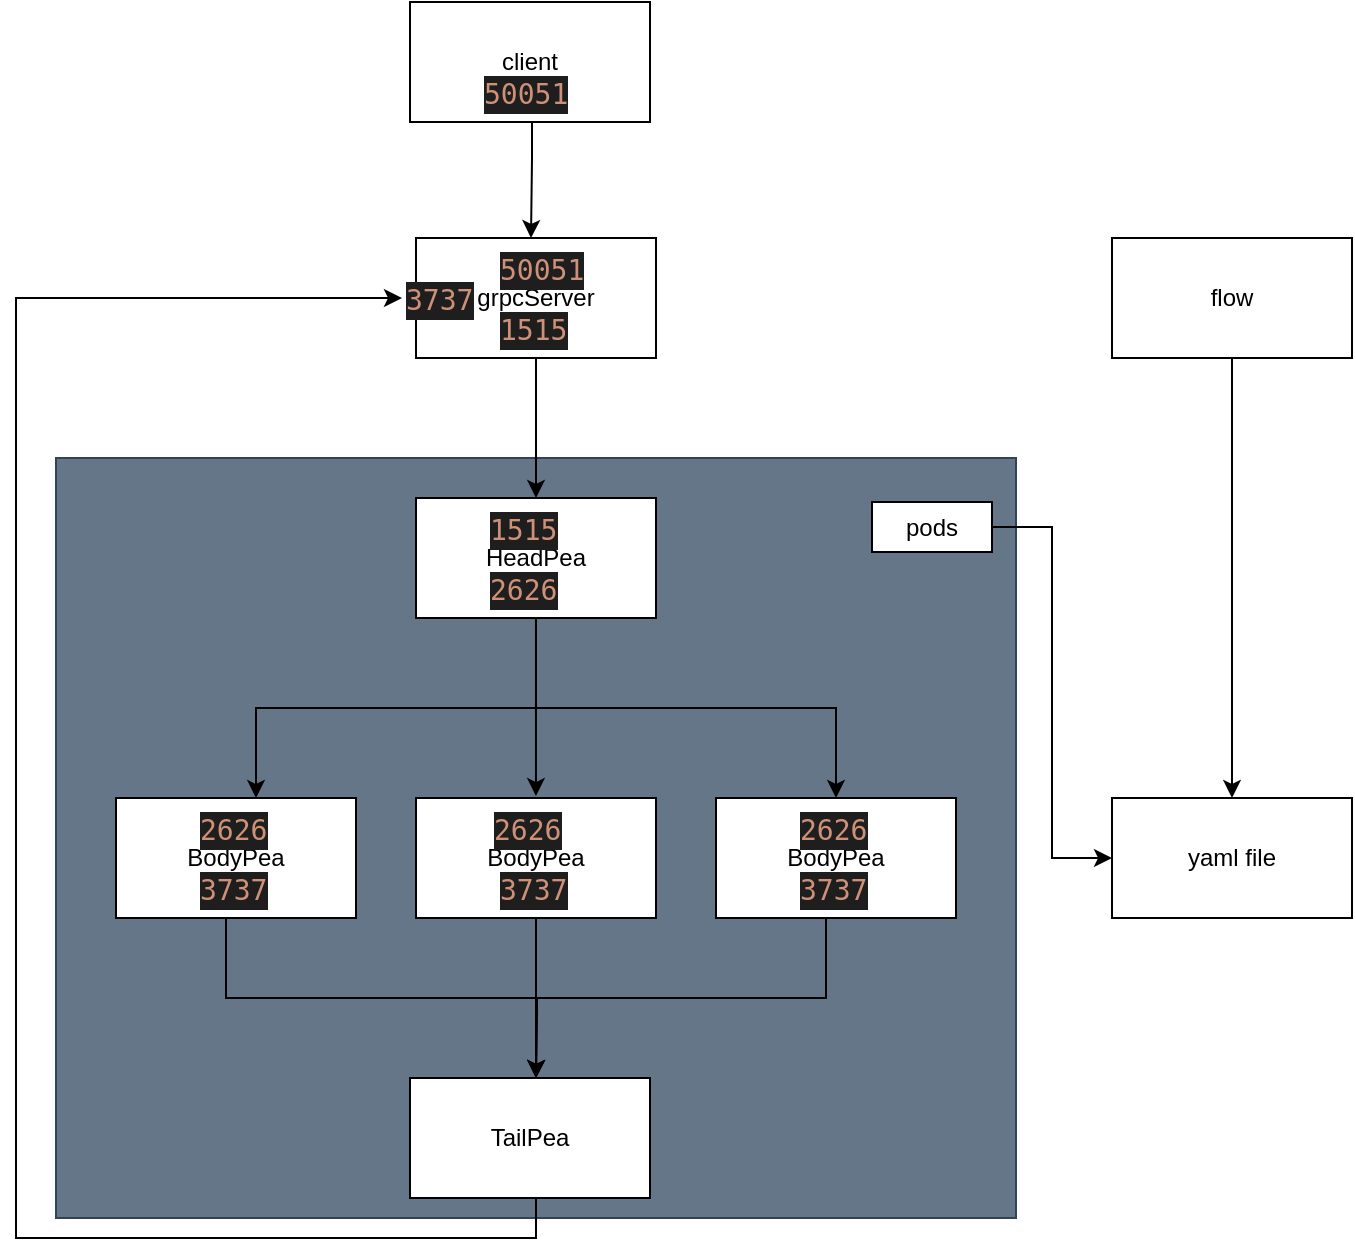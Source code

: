<mxfile>
    <diagram id="ohVmcRbP5ZEXkzlCY35F" name="grpc_jina">
        <mxGraphModel dx="1026" dy="890" grid="1" gridSize="10" guides="1" tooltips="1" connect="1" arrows="1" fold="1" page="1" pageScale="1" pageWidth="850" pageHeight="1100" math="0" shadow="0">
            <root>
                <mxCell id="YJelYly-FgUSJej3EUSM-0"/>
                <mxCell id="YJelYly-FgUSJej3EUSM-1" parent="YJelYly-FgUSJej3EUSM-0"/>
                <mxCell id="12" value="" style="rounded=0;whiteSpace=wrap;html=1;fillColor=#647687;strokeColor=#314354;fontColor=#ffffff;" parent="YJelYly-FgUSJej3EUSM-1" vertex="1">
                    <mxGeometry x="120" y="280" width="480" height="380" as="geometry"/>
                </mxCell>
                <mxCell id="YJelYly-FgUSJej3EUSM-6" style="edgeStyle=orthogonalEdgeStyle;rounded=0;orthogonalLoop=1;jettySize=auto;html=1;exitX=0.5;exitY=1;exitDx=0;exitDy=0;entryX=0.5;entryY=0;entryDx=0;entryDy=0;" parent="YJelYly-FgUSJej3EUSM-1" source="YJelYly-FgUSJej3EUSM-2" target="YJelYly-FgUSJej3EUSM-3" edge="1">
                    <mxGeometry relative="1" as="geometry"/>
                </mxCell>
                <mxCell id="YJelYly-FgUSJej3EUSM-2" value="grpcServer" style="rounded=0;whiteSpace=wrap;html=1;" parent="YJelYly-FgUSJej3EUSM-1" vertex="1">
                    <mxGeometry x="300" y="170" width="120" height="60" as="geometry"/>
                </mxCell>
                <mxCell id="3" style="edgeStyle=orthogonalEdgeStyle;rounded=0;orthogonalLoop=1;jettySize=auto;html=1;entryX=0.383;entryY=-0.033;entryDx=0;entryDy=0;entryPerimeter=0;" parent="YJelYly-FgUSJej3EUSM-1" source="YJelYly-FgUSJej3EUSM-3" target="zMi2RWC_D5SmOm9ZdKYv-15" edge="1">
                    <mxGeometry relative="1" as="geometry"/>
                </mxCell>
                <mxCell id="4" style="edgeStyle=orthogonalEdgeStyle;rounded=0;orthogonalLoop=1;jettySize=auto;html=1;exitX=0.5;exitY=1;exitDx=0;exitDy=0;entryX=0.5;entryY=0;entryDx=0;entryDy=0;" parent="YJelYly-FgUSJej3EUSM-1" source="YJelYly-FgUSJej3EUSM-3" target="zMi2RWC_D5SmOm9ZdKYv-14" edge="1">
                    <mxGeometry relative="1" as="geometry"/>
                </mxCell>
                <mxCell id="6" style="edgeStyle=orthogonalEdgeStyle;rounded=0;orthogonalLoop=1;jettySize=auto;html=1;exitX=0.5;exitY=1;exitDx=0;exitDy=0;entryX=0.5;entryY=0;entryDx=0;entryDy=0;" parent="YJelYly-FgUSJej3EUSM-1" source="YJelYly-FgUSJej3EUSM-3" target="zMi2RWC_D5SmOm9ZdKYv-3" edge="1">
                    <mxGeometry relative="1" as="geometry"/>
                </mxCell>
                <mxCell id="YJelYly-FgUSJej3EUSM-3" value="HeadPea" style="rounded=0;whiteSpace=wrap;html=1;" parent="YJelYly-FgUSJej3EUSM-1" vertex="1">
                    <mxGeometry x="300" y="300" width="120" height="60" as="geometry"/>
                </mxCell>
                <mxCell id="YJelYly-FgUSJej3EUSM-4" value="BodyPea" style="rounded=0;whiteSpace=wrap;html=1;" parent="YJelYly-FgUSJej3EUSM-1" vertex="1">
                    <mxGeometry x="150" y="450" width="120" height="60" as="geometry"/>
                </mxCell>
                <mxCell id="YJelYly-FgUSJej3EUSM-7" value="&lt;meta charset=&quot;utf-8&quot;&gt;&lt;div style=&quot;color: rgb(212, 212, 212); background-color: rgb(30, 30, 30); font-family: &amp;quot;droid sans mono&amp;quot;, monospace, monospace, &amp;quot;droid sans fallback&amp;quot;; font-weight: normal; font-size: 14px; line-height: 19px;&quot;&gt;&lt;div&gt;&lt;span style=&quot;color: #ce9178&quot;&gt;1515&lt;/span&gt;&lt;/div&gt;&lt;/div&gt;" style="text;whiteSpace=wrap;html=1;" parent="YJelYly-FgUSJej3EUSM-1" vertex="1">
                    <mxGeometry x="340" y="200" width="60" height="30" as="geometry"/>
                </mxCell>
                <mxCell id="YJelYly-FgUSJej3EUSM-8" value="&lt;meta charset=&quot;utf-8&quot;&gt;&lt;div style=&quot;color: rgb(212, 212, 212); background-color: rgb(30, 30, 30); font-family: &amp;quot;droid sans mono&amp;quot;, monospace, monospace, &amp;quot;droid sans fallback&amp;quot;; font-weight: normal; font-size: 14px; line-height: 19px;&quot;&gt;&lt;div&gt;&lt;span style=&quot;color: #ce9178&quot;&gt;2626&lt;/span&gt;&lt;/div&gt;&lt;/div&gt;" style="text;whiteSpace=wrap;html=1;" parent="YJelYly-FgUSJej3EUSM-1" vertex="1">
                    <mxGeometry x="335" y="330" width="60" height="30" as="geometry"/>
                </mxCell>
                <mxCell id="17" style="edgeStyle=orthogonalEdgeStyle;rounded=0;orthogonalLoop=1;jettySize=auto;html=1;exitX=0.25;exitY=1;exitDx=0;exitDy=0;" parent="YJelYly-FgUSJej3EUSM-1" source="zMi2RWC_D5SmOm9ZdKYv-1" edge="1">
                    <mxGeometry relative="1" as="geometry">
                        <mxPoint x="360" y="590" as="targetPoint"/>
                    </mxGeometry>
                </mxCell>
                <mxCell id="zMi2RWC_D5SmOm9ZdKYv-1" value="&lt;meta charset=&quot;utf-8&quot;&gt;&lt;div style=&quot;color: rgb(212, 212, 212); background-color: rgb(30, 30, 30); font-family: &amp;quot;droid sans mono&amp;quot;, monospace, monospace, &amp;quot;droid sans fallback&amp;quot;; font-weight: normal; font-size: 14px; line-height: 19px;&quot;&gt;&lt;div&gt;&lt;span style=&quot;color: #ce9178&quot;&gt;3737&lt;/span&gt;&lt;/div&gt;&lt;/div&gt;" style="text;whiteSpace=wrap;html=1;" parent="YJelYly-FgUSJej3EUSM-1" vertex="1">
                    <mxGeometry x="190" y="480" width="60" height="30" as="geometry"/>
                </mxCell>
                <mxCell id="zMi2RWC_D5SmOm9ZdKYv-2" value="BodyPea" style="rounded=0;whiteSpace=wrap;html=1;" parent="YJelYly-FgUSJej3EUSM-1" vertex="1">
                    <mxGeometry x="300" y="450" width="120" height="60" as="geometry"/>
                </mxCell>
                <mxCell id="zMi2RWC_D5SmOm9ZdKYv-3" value="BodyPea" style="rounded=0;whiteSpace=wrap;html=1;" parent="YJelYly-FgUSJej3EUSM-1" vertex="1">
                    <mxGeometry x="450" y="450" width="120" height="60" as="geometry"/>
                </mxCell>
                <mxCell id="20" style="edgeStyle=orthogonalEdgeStyle;rounded=0;orthogonalLoop=1;jettySize=auto;html=1;exitX=0.25;exitY=1;exitDx=0;exitDy=0;" parent="YJelYly-FgUSJej3EUSM-1" source="zMi2RWC_D5SmOm9ZdKYv-8" edge="1">
                    <mxGeometry relative="1" as="geometry">
                        <mxPoint x="360" y="590" as="targetPoint"/>
                        <Array as="points">
                            <mxPoint x="360" y="510"/>
                        </Array>
                    </mxGeometry>
                </mxCell>
                <mxCell id="zMi2RWC_D5SmOm9ZdKYv-8" value="&lt;meta charset=&quot;utf-8&quot;&gt;&lt;div style=&quot;color: rgb(212, 212, 212); background-color: rgb(30, 30, 30); font-family: &amp;quot;droid sans mono&amp;quot;, monospace, monospace, &amp;quot;droid sans fallback&amp;quot;; font-weight: normal; font-size: 14px; line-height: 19px;&quot;&gt;&lt;div&gt;&lt;span style=&quot;color: #ce9178&quot;&gt;3737&lt;/span&gt;&lt;/div&gt;&lt;/div&gt;" style="text;whiteSpace=wrap;html=1;" parent="YJelYly-FgUSJej3EUSM-1" vertex="1">
                    <mxGeometry x="340" y="480" width="60" height="30" as="geometry"/>
                </mxCell>
                <mxCell id="18" style="edgeStyle=orthogonalEdgeStyle;rounded=0;orthogonalLoop=1;jettySize=auto;html=1;exitX=0.25;exitY=1;exitDx=0;exitDy=0;" parent="YJelYly-FgUSJej3EUSM-1" source="zMi2RWC_D5SmOm9ZdKYv-9" edge="1">
                    <mxGeometry relative="1" as="geometry">
                        <mxPoint x="360" y="590" as="targetPoint"/>
                    </mxGeometry>
                </mxCell>
                <mxCell id="zMi2RWC_D5SmOm9ZdKYv-9" value="&lt;meta charset=&quot;utf-8&quot;&gt;&lt;div style=&quot;color: rgb(212, 212, 212); background-color: rgb(30, 30, 30); font-family: &amp;quot;droid sans mono&amp;quot;, monospace, monospace, &amp;quot;droid sans fallback&amp;quot;; font-weight: normal; font-size: 14px; line-height: 19px;&quot;&gt;&lt;div&gt;&lt;span style=&quot;color: #ce9178&quot;&gt;3737&lt;/span&gt;&lt;/div&gt;&lt;/div&gt;" style="text;whiteSpace=wrap;html=1;" parent="YJelYly-FgUSJej3EUSM-1" vertex="1">
                    <mxGeometry x="490" y="480" width="60" height="30" as="geometry"/>
                </mxCell>
                <mxCell id="zMi2RWC_D5SmOm9ZdKYv-10" value="&lt;meta charset=&quot;utf-8&quot;&gt;&lt;div style=&quot;color: rgb(212, 212, 212); background-color: rgb(30, 30, 30); font-family: &amp;quot;droid sans mono&amp;quot;, monospace, monospace, &amp;quot;droid sans fallback&amp;quot;; font-weight: normal; font-size: 14px; line-height: 19px;&quot;&gt;&lt;div&gt;&lt;span style=&quot;color: #ce9178&quot;&gt;3737&lt;/span&gt;&lt;/div&gt;&lt;/div&gt;" style="text;whiteSpace=wrap;html=1;" parent="YJelYly-FgUSJej3EUSM-1" vertex="1">
                    <mxGeometry x="293" y="185" width="60" height="30" as="geometry"/>
                </mxCell>
                <mxCell id="2" style="edgeStyle=orthogonalEdgeStyle;rounded=0;orthogonalLoop=1;jettySize=auto;html=1;exitX=0.25;exitY=1;exitDx=0;exitDy=0;entryX=0.25;entryY=0;entryDx=0;entryDy=0;" parent="YJelYly-FgUSJej3EUSM-1" source="zMi2RWC_D5SmOm9ZdKYv-12" target="zMi2RWC_D5SmOm9ZdKYv-17" edge="1">
                    <mxGeometry relative="1" as="geometry">
                        <Array as="points">
                            <mxPoint x="358" y="130"/>
                            <mxPoint x="358" y="150"/>
                        </Array>
                    </mxGeometry>
                </mxCell>
                <mxCell id="zMi2RWC_D5SmOm9ZdKYv-11" value="client" style="rounded=0;whiteSpace=wrap;html=1;" parent="YJelYly-FgUSJej3EUSM-1" vertex="1">
                    <mxGeometry x="297" y="52" width="120" height="60" as="geometry"/>
                </mxCell>
                <mxCell id="zMi2RWC_D5SmOm9ZdKYv-12" value="&lt;meta charset=&quot;utf-8&quot;&gt;&lt;div style=&quot;color: rgb(212, 212, 212); background-color: rgb(30, 30, 30); font-family: &amp;quot;droid sans mono&amp;quot;, monospace, monospace, &amp;quot;droid sans fallback&amp;quot;; font-weight: normal; font-size: 14px; line-height: 19px;&quot;&gt;&lt;div&gt;&lt;span style=&quot;color: #ce9178&quot;&gt;50051&lt;/span&gt;&lt;/div&gt;&lt;/div&gt;" style="text;whiteSpace=wrap;html=1;" parent="YJelYly-FgUSJej3EUSM-1" vertex="1">
                    <mxGeometry x="332" y="82" width="70" height="30" as="geometry"/>
                </mxCell>
                <mxCell id="zMi2RWC_D5SmOm9ZdKYv-13" value="&lt;meta charset=&quot;utf-8&quot;&gt;&lt;div style=&quot;color: rgb(212, 212, 212); background-color: rgb(30, 30, 30); font-family: &amp;quot;droid sans mono&amp;quot;, monospace, monospace, &amp;quot;droid sans fallback&amp;quot;; font-weight: normal; font-size: 14px; line-height: 19px;&quot;&gt;&lt;div&gt;&lt;span style=&quot;color: #ce9178&quot;&gt;1515&lt;/span&gt;&lt;/div&gt;&lt;/div&gt;" style="text;whiteSpace=wrap;html=1;" parent="YJelYly-FgUSJej3EUSM-1" vertex="1">
                    <mxGeometry x="335" y="300" width="60" height="30" as="geometry"/>
                </mxCell>
                <mxCell id="zMi2RWC_D5SmOm9ZdKYv-14" value="&lt;meta charset=&quot;utf-8&quot;&gt;&lt;div style=&quot;color: rgb(212, 212, 212); background-color: rgb(30, 30, 30); font-family: &amp;quot;droid sans mono&amp;quot;, monospace, monospace, &amp;quot;droid sans fallback&amp;quot;; font-weight: normal; font-size: 14px; line-height: 19px;&quot;&gt;&lt;div&gt;&lt;span style=&quot;color: #ce9178&quot;&gt;2626&lt;/span&gt;&lt;/div&gt;&lt;/div&gt;" style="text;whiteSpace=wrap;html=1;" parent="YJelYly-FgUSJej3EUSM-1" vertex="1">
                    <mxGeometry x="190" y="450" width="60" height="30" as="geometry"/>
                </mxCell>
                <mxCell id="zMi2RWC_D5SmOm9ZdKYv-15" value="&lt;meta charset=&quot;utf-8&quot;&gt;&lt;div style=&quot;color: rgb(212, 212, 212); background-color: rgb(30, 30, 30); font-family: &amp;quot;droid sans mono&amp;quot;, monospace, monospace, &amp;quot;droid sans fallback&amp;quot;; font-weight: normal; font-size: 14px; line-height: 19px;&quot;&gt;&lt;div&gt;&lt;span style=&quot;color: #ce9178&quot;&gt;2626&lt;/span&gt;&lt;/div&gt;&lt;/div&gt;" style="text;whiteSpace=wrap;html=1;" parent="YJelYly-FgUSJej3EUSM-1" vertex="1">
                    <mxGeometry x="337" y="450" width="60" height="30" as="geometry"/>
                </mxCell>
                <mxCell id="zMi2RWC_D5SmOm9ZdKYv-16" value="&lt;meta charset=&quot;utf-8&quot;&gt;&lt;div style=&quot;color: rgb(212, 212, 212); background-color: rgb(30, 30, 30); font-family: &amp;quot;droid sans mono&amp;quot;, monospace, monospace, &amp;quot;droid sans fallback&amp;quot;; font-weight: normal; font-size: 14px; line-height: 19px;&quot;&gt;&lt;div&gt;&lt;span style=&quot;color: #ce9178&quot;&gt;2626&lt;/span&gt;&lt;/div&gt;&lt;/div&gt;" style="text;whiteSpace=wrap;html=1;" parent="YJelYly-FgUSJej3EUSM-1" vertex="1">
                    <mxGeometry x="490" y="450" width="60" height="30" as="geometry"/>
                </mxCell>
                <mxCell id="zMi2RWC_D5SmOm9ZdKYv-17" value="&lt;meta charset=&quot;utf-8&quot;&gt;&lt;div style=&quot;color: rgb(212, 212, 212); background-color: rgb(30, 30, 30); font-family: &amp;quot;droid sans mono&amp;quot;, monospace, monospace, &amp;quot;droid sans fallback&amp;quot;; font-weight: normal; font-size: 14px; line-height: 19px;&quot;&gt;&lt;div&gt;&lt;span style=&quot;color: #ce9178&quot;&gt;50051&lt;/span&gt;&lt;/div&gt;&lt;/div&gt;" style="text;whiteSpace=wrap;html=1;" parent="YJelYly-FgUSJej3EUSM-1" vertex="1">
                    <mxGeometry x="340" y="170" width="70" height="30" as="geometry"/>
                </mxCell>
                <mxCell id="27" style="edgeStyle=orthogonalEdgeStyle;rounded=0;orthogonalLoop=1;jettySize=auto;html=1;entryX=0;entryY=0.5;entryDx=0;entryDy=0;" parent="YJelYly-FgUSJej3EUSM-1" source="11" target="23" edge="1">
                    <mxGeometry relative="1" as="geometry"/>
                </mxCell>
                <mxCell id="11" value="pods" style="rounded=0;whiteSpace=wrap;html=1;" parent="YJelYly-FgUSJej3EUSM-1" vertex="1">
                    <mxGeometry x="528" y="302" width="60" height="25" as="geometry"/>
                </mxCell>
                <mxCell id="21" style="edgeStyle=orthogonalEdgeStyle;rounded=0;orthogonalLoop=1;jettySize=auto;html=1;exitX=0.5;exitY=1;exitDx=0;exitDy=0;entryX=0;entryY=0.5;entryDx=0;entryDy=0;" parent="YJelYly-FgUSJej3EUSM-1" source="13" target="zMi2RWC_D5SmOm9ZdKYv-10" edge="1">
                    <mxGeometry relative="1" as="geometry">
                        <mxPoint x="70" y="340" as="targetPoint"/>
                        <Array as="points">
                            <mxPoint x="360" y="670"/>
                            <mxPoint x="100" y="670"/>
                            <mxPoint x="100" y="200"/>
                        </Array>
                    </mxGeometry>
                </mxCell>
                <mxCell id="13" value="TailPea" style="rounded=0;whiteSpace=wrap;html=1;" parent="YJelYly-FgUSJej3EUSM-1" vertex="1">
                    <mxGeometry x="297" y="590" width="120" height="60" as="geometry"/>
                </mxCell>
                <mxCell id="26" style="edgeStyle=orthogonalEdgeStyle;rounded=0;orthogonalLoop=1;jettySize=auto;html=1;entryX=0.5;entryY=0;entryDx=0;entryDy=0;" parent="YJelYly-FgUSJej3EUSM-1" source="22" target="23" edge="1">
                    <mxGeometry relative="1" as="geometry"/>
                </mxCell>
                <mxCell id="22" value="flow" style="rounded=0;whiteSpace=wrap;html=1;" parent="YJelYly-FgUSJej3EUSM-1" vertex="1">
                    <mxGeometry x="648" y="170" width="120" height="60" as="geometry"/>
                </mxCell>
                <mxCell id="23" value="yaml file" style="rounded=0;whiteSpace=wrap;html=1;" parent="YJelYly-FgUSJej3EUSM-1" vertex="1">
                    <mxGeometry x="648" y="450" width="120" height="60" as="geometry"/>
                </mxCell>
            </root>
        </mxGraphModel>
    </diagram>
    <diagram id="8rEF43yWVnDnmbxcFgDm" name="pods">
        &#xa;        &#xa;        &#xa;        &#xa;&#xa;&#xa;&#xa;
        <mxGraphModel dx="892" dy="485" grid="1" gridSize="10" guides="1" tooltips="1" connect="1" arrows="1" fold="1" page="1" pageScale="1" pageWidth="850" pageHeight="1100" math="0" shadow="0">
            &#xa;            &#xa;            &#xa;            &#xa;&#xa;&#xa;&#xa;
            <root>
                &#xa;                &#xa;                &#xa;                &#xa;&#xa;&#xa;&#xa;
                <mxCell id="5tk75lUnNE8k8wy2Cw3M-0"/>
                &#xa;                &#xa;                &#xa;                &#xa;&#xa;&#xa;&#xa;
                <mxCell id="5tk75lUnNE8k8wy2Cw3M-1" parent="5tk75lUnNE8k8wy2Cw3M-0"/>
                &#xa;                &#xa;                &#xa;                &#xa;&#xa;&#xa;&#xa;
                <mxCell id="5tk75lUnNE8k8wy2Cw3M-12" value="" style="rounded=0;whiteSpace=wrap;html=1;" parent="5tk75lUnNE8k8wy2Cw3M-1" vertex="1">
                    &#xa;                    &#xa;                    &#xa;                    &#xa;&#xa;&#xa;&#xa;
                    <mxGeometry x="400" y="320" width="90" height="120" as="geometry"/>
                    &#xa;                    &#xa;                    &#xa;                    &#xa;&#xa;&#xa;&#xa;
                </mxCell>
                &#xa;                &#xa;                &#xa;                &#xa;&#xa;&#xa;&#xa;
                <mxCell id="5tk75lUnNE8k8wy2Cw3M-2" value="process2" style="rounded=0;whiteSpace=wrap;html=1;" parent="5tk75lUnNE8k8wy2Cw3M-1" vertex="1">
                    &#xa;                    &#xa;                    &#xa;                    &#xa;&#xa;&#xa;&#xa;
                    <mxGeometry x="480" y="110" width="90" height="60" as="geometry"/>
                    &#xa;                    &#xa;                    &#xa;                    &#xa;&#xa;&#xa;&#xa;
                </mxCell>
                &#xa;                &#xa;                &#xa;                &#xa;&#xa;&#xa;&#xa;
                <mxCell id="5tk75lUnNE8k8wy2Cw3M-26" style="edgeStyle=orthogonalEdgeStyle;rounded=0;orthogonalLoop=1;jettySize=auto;html=1;entryX=0;entryY=0.5;entryDx=0;entryDy=0;" parent="5tk75lUnNE8k8wy2Cw3M-1" source="5tk75lUnNE8k8wy2Cw3M-3" target="5tk75lUnNE8k8wy2Cw3M-15" edge="1">
                    &#xa;                    &#xa;                    &#xa;                    &#xa;&#xa;&#xa;&#xa;
                    <mxGeometry relative="1" as="geometry"/>
                    &#xa;                    &#xa;                    &#xa;                    &#xa;&#xa;&#xa;&#xa;
                </mxCell>
                &#xa;                &#xa;                &#xa;                &#xa;&#xa;&#xa;&#xa;
                <mxCell id="5tk75lUnNE8k8wy2Cw3M-3" value="&lt;span&gt;headpea&lt;/span&gt;" style="rounded=0;whiteSpace=wrap;html=1;" parent="5tk75lUnNE8k8wy2Cw3M-1" vertex="1">
                    &#xa;                    &#xa;                    &#xa;                    &#xa;&#xa;&#xa;&#xa;
                    <mxGeometry x="410" y="350" width="70" height="50" as="geometry"/>
                    &#xa;                    &#xa;                    &#xa;                    &#xa;&#xa;&#xa;&#xa;
                </mxCell>
                &#xa;                &#xa;                &#xa;                &#xa;&#xa;&#xa;&#xa;
                <mxCell id="5tk75lUnNE8k8wy2Cw3M-5" value="Event" style="rounded=0;whiteSpace=wrap;html=1;" parent="5tk75lUnNE8k8wy2Cw3M-1" vertex="1">
                    &#xa;                    &#xa;                    &#xa;                    &#xa;&#xa;&#xa;&#xa;
                    <mxGeometry x="250" y="350" width="120" height="60" as="geometry"/>
                    &#xa;                    &#xa;                    &#xa;                    &#xa;&#xa;&#xa;&#xa;
                </mxCell>
                &#xa;                &#xa;                &#xa;                &#xa;&#xa;&#xa;&#xa;
                <mxCell id="5tk75lUnNE8k8wy2Cw3M-6" value="set" style="rounded=0;whiteSpace=wrap;html=1;" parent="5tk75lUnNE8k8wy2Cw3M-1" vertex="1">
                    &#xa;                    &#xa;                    &#xa;                    &#xa;&#xa;&#xa;&#xa;
                    <mxGeometry x="560" y="20" width="120" height="60" as="geometry"/>
                    &#xa;                    &#xa;                    &#xa;                    &#xa;&#xa;&#xa;&#xa;
                </mxCell>
                &#xa;                &#xa;                &#xa;                &#xa;&#xa;&#xa;&#xa;
                <mxCell id="5tk75lUnNE8k8wy2Cw3M-7" value="" style="rounded=0;whiteSpace=wrap;html=1;" parent="5tk75lUnNE8k8wy2Cw3M-1" vertex="1">
                    &#xa;                    &#xa;                    &#xa;                    &#xa;&#xa;&#xa;&#xa;
                    <mxGeometry x="600" y="320" width="100" height="300" as="geometry"/>
                    &#xa;                    &#xa;                    &#xa;                    &#xa;&#xa;&#xa;&#xa;
                </mxCell>
                &#xa;                &#xa;                &#xa;                &#xa;&#xa;&#xa;&#xa;
                <mxCell id="5tk75lUnNE8k8wy2Cw3M-8" value="Text" style="text;html=1;strokeColor=none;fillColor=none;align=center;verticalAlign=middle;whiteSpace=wrap;rounded=0;" parent="5tk75lUnNE8k8wy2Cw3M-1" vertex="1">
                    &#xa;                    &#xa;                    &#xa;                    &#xa;&#xa;&#xa;&#xa;
                    <mxGeometry x="610" y="355" width="40" height="20" as="geometry"/>
                    &#xa;                    &#xa;                    &#xa;                    &#xa;&#xa;&#xa;&#xa;
                </mxCell>
                &#xa;                &#xa;                &#xa;                &#xa;&#xa;&#xa;&#xa;
                <mxCell id="5tk75lUnNE8k8wy2Cw3M-9" value="" style="rounded=0;whiteSpace=wrap;html=1;" parent="5tk75lUnNE8k8wy2Cw3M-1" vertex="1">
                    &#xa;                    &#xa;                    &#xa;                    &#xa;&#xa;&#xa;&#xa;
                    <mxGeometry x="250" y="320" width="120" height="120" as="geometry"/>
                    &#xa;                    &#xa;                    &#xa;                    &#xa;&#xa;&#xa;&#xa;
                </mxCell>
                &#xa;                &#xa;                &#xa;                &#xa;&#xa;&#xa;&#xa;
                <mxCell id="5tk75lUnNE8k8wy2Cw3M-11" value="" style="rounded=0;whiteSpace=wrap;html=1;" parent="5tk75lUnNE8k8wy2Cw3M-1" vertex="1">
                    &#xa;                    &#xa;                    &#xa;                    &#xa;&#xa;&#xa;&#xa;
                    <mxGeometry x="250" y="485" width="120" height="115" as="geometry"/>
                    &#xa;                    &#xa;                    &#xa;                    &#xa;&#xa;&#xa;&#xa;
                </mxCell>
                &#xa;                &#xa;                &#xa;                &#xa;&#xa;&#xa;&#xa;
                <mxCell id="5tk75lUnNE8k8wy2Cw3M-13" value="Text" style="text;html=1;strokeColor=none;fillColor=none;align=center;verticalAlign=middle;whiteSpace=wrap;rounded=0;" parent="5tk75lUnNE8k8wy2Cw3M-1" vertex="1">
                    &#xa;                    &#xa;                    &#xa;                    &#xa;&#xa;&#xa;&#xa;
                    <mxGeometry x="610" y="395" width="40" height="20" as="geometry"/>
                    &#xa;                    &#xa;                    &#xa;                    &#xa;&#xa;&#xa;&#xa;
                </mxCell>
                &#xa;                &#xa;                &#xa;                &#xa;&#xa;&#xa;&#xa;
                <mxCell id="5tk75lUnNE8k8wy2Cw3M-14" value="Text" style="text;html=1;strokeColor=none;fillColor=none;align=center;verticalAlign=middle;whiteSpace=wrap;rounded=0;" parent="5tk75lUnNE8k8wy2Cw3M-1" vertex="1">
                    &#xa;                    &#xa;                    &#xa;                    &#xa;&#xa;&#xa;&#xa;
                    <mxGeometry x="610" y="435" width="40" height="20" as="geometry"/>
                    &#xa;                    &#xa;                    &#xa;                    &#xa;&#xa;&#xa;&#xa;
                </mxCell>
                &#xa;                &#xa;                &#xa;                &#xa;&#xa;&#xa;&#xa;
                <mxCell id="5tk75lUnNE8k8wy2Cw3M-15" value="Text" style="text;html=1;strokeColor=none;fillColor=none;align=center;verticalAlign=middle;whiteSpace=wrap;rounded=0;" parent="5tk75lUnNE8k8wy2Cw3M-1" vertex="1">
                    &#xa;                    &#xa;                    &#xa;                    &#xa;&#xa;&#xa;&#xa;
                    <mxGeometry x="610" y="485" width="40" height="20" as="geometry"/>
                    &#xa;                    &#xa;                    &#xa;                    &#xa;&#xa;&#xa;&#xa;
                </mxCell>
                &#xa;                &#xa;                &#xa;                &#xa;&#xa;&#xa;&#xa;
                <mxCell id="5tk75lUnNE8k8wy2Cw3M-22" value="" style="rounded=0;whiteSpace=wrap;html=1;" parent="5tk75lUnNE8k8wy2Cw3M-1" vertex="1">
                    &#xa;                    &#xa;                    &#xa;                    &#xa;&#xa;&#xa;&#xa;
                    <mxGeometry x="400" y="485" width="90" height="120" as="geometry"/>
                    &#xa;                    &#xa;                    &#xa;                    &#xa;&#xa;&#xa;&#xa;
                </mxCell>
                &#xa;                &#xa;                &#xa;                &#xa;&#xa;&#xa;&#xa;
                <mxCell id="5tk75lUnNE8k8wy2Cw3M-27" style="edgeStyle=orthogonalEdgeStyle;rounded=0;orthogonalLoop=1;jettySize=auto;html=1;entryX=0.01;entryY=0.583;entryDx=0;entryDy=0;entryPerimeter=0;" parent="5tk75lUnNE8k8wy2Cw3M-1" source="5tk75lUnNE8k8wy2Cw3M-23" target="5tk75lUnNE8k8wy2Cw3M-7" edge="1">
                    &#xa;                    &#xa;                    &#xa;                    &#xa;&#xa;&#xa;&#xa;
                    <mxGeometry relative="1" as="geometry"/>
                    &#xa;                    &#xa;                    &#xa;                    &#xa;&#xa;&#xa;&#xa;
                </mxCell>
                &#xa;                &#xa;                &#xa;                &#xa;&#xa;&#xa;&#xa;
                <mxCell id="5tk75lUnNE8k8wy2Cw3M-23" value="&lt;span&gt;main&lt;/span&gt;" style="rounded=0;whiteSpace=wrap;html=1;" parent="5tk75lUnNE8k8wy2Cw3M-1" vertex="1">
                    &#xa;                    &#xa;                    &#xa;                    &#xa;&#xa;&#xa;&#xa;
                    <mxGeometry x="400" y="515" width="90" height="60" as="geometry"/>
                    &#xa;                    &#xa;                    &#xa;                    &#xa;&#xa;&#xa;&#xa;
                </mxCell>
                &#xa;                &#xa;                &#xa;                &#xa;&#xa;&#xa;&#xa;
                <mxCell id="5tk75lUnNE8k8wy2Cw3M-25" style="edgeStyle=orthogonalEdgeStyle;rounded=0;orthogonalLoop=1;jettySize=auto;html=1;exitX=1;exitY=0.5;exitDx=0;exitDy=0;entryX=0;entryY=0.5;entryDx=0;entryDy=0;" parent="5tk75lUnNE8k8wy2Cw3M-1" source="5tk75lUnNE8k8wy2Cw3M-24" target="5tk75lUnNE8k8wy2Cw3M-3" edge="1">
                    &#xa;                    &#xa;                    &#xa;                    &#xa;&#xa;&#xa;&#xa;
                    <mxGeometry relative="1" as="geometry"/>
                    &#xa;                    &#xa;                    &#xa;                    &#xa;&#xa;&#xa;&#xa;
                </mxCell>
                &#xa;                &#xa;                &#xa;                &#xa;&#xa;&#xa;&#xa;
                <mxCell id="5tk75lUnNE8k8wy2Cw3M-24" value="&lt;span&gt;Event&lt;/span&gt;" style="rounded=0;whiteSpace=wrap;html=1;" parent="5tk75lUnNE8k8wy2Cw3M-1" vertex="1">
                    &#xa;                    &#xa;                    &#xa;                    &#xa;&#xa;&#xa;&#xa;
                    <mxGeometry x="280" y="330" width="60" height="30" as="geometry"/>
                    &#xa;                    &#xa;                    &#xa;                    &#xa;&#xa;&#xa;&#xa;
                </mxCell>
                &#xa;                &#xa;                &#xa;                &#xa;&#xa;&#xa;&#xa;
            </root>
            &#xa;            &#xa;            &#xa;            &#xa;&#xa;&#xa;&#xa;
        </mxGraphModel>
        &#xa;        &#xa;        &#xa;        &#xa;&#xa;&#xa;&#xa;
    </diagram>
    <diagram id="DE3BWMjO7Fy_ad8mhYJr" name="flow">
        &#xa;        &#xa;&#xa;
        <mxGraphModel dx="1132" dy="763" grid="1" gridSize="10" guides="1" tooltips="1" connect="1" arrows="1" fold="1" page="1" pageScale="1" pageWidth="850" pageHeight="1100" math="0" shadow="0">
            &#xa;            &#xa;&#xa;
            <root>
                &#xa;                &#xa;&#xa;
                <mxCell id="jpNuJnCxyzQhbMyTNRLn-0"/>
                &#xa;                &#xa;&#xa;
                <mxCell id="jpNuJnCxyzQhbMyTNRLn-1" parent="jpNuJnCxyzQhbMyTNRLn-0"/>
                &#xa;                &#xa;&#xa;
                <mxCell id="B_aJjs7D-MfWM6Vi5Eg5-1" style="edgeStyle=orthogonalEdgeStyle;rounded=0;orthogonalLoop=1;jettySize=auto;html=1;entryX=0.5;entryY=1;entryDx=0;entryDy=0;" parent="jpNuJnCxyzQhbMyTNRLn-1" source="B_aJjs7D-MfWM6Vi5Eg5-2" target="B_aJjs7D-MfWM6Vi5Eg5-7" edge="1">
                    &#xa;                    &#xa;&#xa;
                    <mxGeometry relative="1" as="geometry"/>
                    &#xa;                    &#xa;&#xa;
                </mxCell>
                &#xa;                &#xa;&#xa;
                <mxCell id="B_aJjs7D-MfWM6Vi5Eg5-2" value="&lt;div style=&quot;color: rgb(212 , 212 , 212) ; background-color: rgb(30 , 30 , 30) ; font-family: &amp;#34;droid sans mono&amp;#34; , monospace , monospace , &amp;#34;droid sans fallback&amp;#34; ; font-size: 14px ; line-height: 19px&quot;&gt;&lt;span style=&quot;color: #4ec9b0&quot;&gt;Flow&lt;/span&gt;&lt;/div&gt;" style="rounded=0;whiteSpace=wrap;html=1;" parent="jpNuJnCxyzQhbMyTNRLn-1" vertex="1">
                    &#xa;                    &#xa;&#xa;
                    <mxGeometry x="250" y="470" width="120" height="60" as="geometry"/>
                    &#xa;                    &#xa;&#xa;
                </mxCell>
                &#xa;                &#xa;&#xa;
                <mxCell id="B_aJjs7D-MfWM6Vi5Eg5-4" style="edgeStyle=orthogonalEdgeStyle;rounded=0;orthogonalLoop=1;jettySize=auto;html=1;entryX=0.5;entryY=1;entryDx=0;entryDy=0;" parent="jpNuJnCxyzQhbMyTNRLn-1" source="B_aJjs7D-MfWM6Vi5Eg5-7" target="B_aJjs7D-MfWM6Vi5Eg5-8" edge="1">
                    &#xa;                    &#xa;&#xa;
                    <mxGeometry relative="1" as="geometry"/>
                    &#xa;                    &#xa;&#xa;
                </mxCell>
                &#xa;                &#xa;&#xa;
                <mxCell id="B_aJjs7D-MfWM6Vi5Eg5-6" style="edgeStyle=orthogonalEdgeStyle;rounded=0;orthogonalLoop=1;jettySize=auto;html=1;entryX=0.5;entryY=1;entryDx=0;entryDy=0;" parent="jpNuJnCxyzQhbMyTNRLn-1" source="B_aJjs7D-MfWM6Vi5Eg5-7" target="B_aJjs7D-MfWM6Vi5Eg5-27" edge="1">
                    &#xa;                    &#xa;&#xa;
                    <mxGeometry relative="1" as="geometry"/>
                    &#xa;                    &#xa;&#xa;
                </mxCell>
                &#xa;                &#xa;&#xa;
                <mxCell id="B_aJjs7D-MfWM6Vi5Eg5-7" value="&lt;div style=&quot;color: rgb(212 , 212 , 212) ; background-color: rgb(30 , 30 , 30) ; font-family: &amp;#34;droid sans mono&amp;#34; , monospace , monospace , &amp;#34;droid sans fallback&amp;#34; ; font-size: 14px ; line-height: 19px&quot;&gt;&lt;span style=&quot;color: #4ec9b0&quot;&gt;BaseFlow&lt;/span&gt;&lt;/div&gt;" style="rounded=0;whiteSpace=wrap;html=1;" parent="jpNuJnCxyzQhbMyTNRLn-1" vertex="1">
                    &#xa;                    &#xa;&#xa;
                    <mxGeometry x="250" y="330" width="120" height="60" as="geometry"/>
                    &#xa;                    &#xa;&#xa;
                </mxCell>
                &#xa;                &#xa;&#xa;
                <mxCell id="R8_KcSkiHCYfyLnMajHr-24" style="edgeStyle=orthogonalEdgeStyle;rounded=0;orthogonalLoop=1;jettySize=auto;html=1;exitX=1;exitY=0.5;exitDx=0;exitDy=0;entryX=0;entryY=0.5;entryDx=0;entryDy=0;" parent="jpNuJnCxyzQhbMyTNRLn-1" source="B_aJjs7D-MfWM6Vi5Eg5-8" target="R8_KcSkiHCYfyLnMajHr-1" edge="1">
                    &#xa;                    &#xa;&#xa;
                    <mxGeometry relative="1" as="geometry"/>
                    &#xa;                    &#xa;&#xa;
                </mxCell>
                &#xa;                &#xa;&#xa;
                <mxCell id="R8_KcSkiHCYfyLnMajHr-25" style="edgeStyle=orthogonalEdgeStyle;rounded=0;orthogonalLoop=1;jettySize=auto;html=1;exitX=1;exitY=0.5;exitDx=0;exitDy=0;entryX=0;entryY=0.5;entryDx=0;entryDy=0;" parent="jpNuJnCxyzQhbMyTNRLn-1" source="B_aJjs7D-MfWM6Vi5Eg5-8" target="R8_KcSkiHCYfyLnMajHr-2" edge="1">
                    &#xa;                    &#xa;&#xa;
                    <mxGeometry relative="1" as="geometry"/>
                    &#xa;                    &#xa;&#xa;
                </mxCell>
                &#xa;                &#xa;&#xa;
                <mxCell id="R8_KcSkiHCYfyLnMajHr-26" style="edgeStyle=orthogonalEdgeStyle;rounded=0;orthogonalLoop=1;jettySize=auto;html=1;exitX=1;exitY=0.5;exitDx=0;exitDy=0;entryX=0;entryY=0.5;entryDx=0;entryDy=0;" parent="jpNuJnCxyzQhbMyTNRLn-1" source="B_aJjs7D-MfWM6Vi5Eg5-8" target="R8_KcSkiHCYfyLnMajHr-3" edge="1">
                    &#xa;                    &#xa;&#xa;
                    <mxGeometry relative="1" as="geometry"/>
                    &#xa;                    &#xa;&#xa;
                </mxCell>
                &#xa;                &#xa;&#xa;
                <mxCell id="R8_KcSkiHCYfyLnMajHr-27" style="edgeStyle=orthogonalEdgeStyle;rounded=0;orthogonalLoop=1;jettySize=auto;html=1;entryX=0;entryY=0.5;entryDx=0;entryDy=0;" parent="jpNuJnCxyzQhbMyTNRLn-1" source="B_aJjs7D-MfWM6Vi5Eg5-8" target="R8_KcSkiHCYfyLnMajHr-4" edge="1">
                    &#xa;                    &#xa;&#xa;
                    <mxGeometry relative="1" as="geometry"/>
                    &#xa;                    &#xa;&#xa;
                </mxCell>
                &#xa;                &#xa;&#xa;
                <mxCell id="R8_KcSkiHCYfyLnMajHr-28" style="edgeStyle=orthogonalEdgeStyle;rounded=0;orthogonalLoop=1;jettySize=auto;html=1;entryX=0;entryY=0.5;entryDx=0;entryDy=0;" parent="jpNuJnCxyzQhbMyTNRLn-1" source="B_aJjs7D-MfWM6Vi5Eg5-8" target="R8_KcSkiHCYfyLnMajHr-5" edge="1">
                    &#xa;                    &#xa;&#xa;
                    <mxGeometry relative="1" as="geometry"/>
                    &#xa;                    &#xa;&#xa;
                </mxCell>
                &#xa;                &#xa;&#xa;
                <mxCell id="B_aJjs7D-MfWM6Vi5Eg5-8" value="&lt;div style=&quot;color: rgb(212 , 212 , 212) ; background-color: rgb(30 , 30 , 30) ; font-family: &amp;#34;droid sans mono&amp;#34; , monospace , monospace , &amp;#34;droid sans fallback&amp;#34; ; font-size: 14px ; line-height: 19px&quot;&gt;&lt;span style=&quot;color: #4ec9b0&quot;&gt;JAMLCompatible&lt;/span&gt;&lt;/div&gt;" style="rounded=0;whiteSpace=wrap;html=1;" parent="jpNuJnCxyzQhbMyTNRLn-1" vertex="1">
                    &#xa;                    &#xa;&#xa;
                    <mxGeometry x="420" y="190" width="120" height="60" as="geometry"/>
                    &#xa;                    &#xa;&#xa;
                </mxCell>
                &#xa;                &#xa;&#xa;
                <mxCell id="B_aJjs7D-MfWM6Vi5Eg5-22" value="&lt;meta charset=&quot;utf-8&quot;&gt;&lt;div style=&quot;color: rgb(212, 212, 212); background-color: rgb(30, 30, 30); font-family: &amp;quot;droid sans mono&amp;quot;, monospace, monospace, &amp;quot;droid sans fallback&amp;quot;; font-weight: normal; font-size: 14px; line-height: 19px;&quot;&gt;&lt;div&gt;&lt;span style=&quot;color: #d4d4d4&quot;&gt;inherit&lt;/span&gt;&lt;/div&gt;&lt;/div&gt;" style="text;whiteSpace=wrap;html=1;" parent="jpNuJnCxyzQhbMyTNRLn-1" vertex="1">
                    &#xa;                    &#xa;&#xa;
                    <mxGeometry x="420" y="290" width="80" height="30" as="geometry"/>
                    &#xa;                    &#xa;&#xa;
                </mxCell>
                &#xa;                &#xa;&#xa;
                <mxCell id="B_aJjs7D-MfWM6Vi5Eg5-24" value="&lt;meta charset=&quot;utf-8&quot;&gt;&lt;div style=&quot;color: rgb(212, 212, 212); background-color: rgb(30, 30, 30); font-family: &amp;quot;droid sans mono&amp;quot;, monospace, monospace, &amp;quot;droid sans fallback&amp;quot;; font-weight: normal; font-size: 14px; line-height: 19px;&quot;&gt;&lt;div&gt;&lt;span style=&quot;color: #d4d4d4&quot;&gt;inherit&lt;/span&gt;&lt;/div&gt;&lt;/div&gt;" style="text;whiteSpace=wrap;html=1;" parent="jpNuJnCxyzQhbMyTNRLn-1" vertex="1">
                    &#xa;                    &#xa;&#xa;
                    <mxGeometry x="280" y="420" width="80" height="30" as="geometry"/>
                    &#xa;                    &#xa;&#xa;
                </mxCell>
                &#xa;                &#xa;&#xa;
                <mxCell id="B_aJjs7D-MfWM6Vi5Eg5-26" style="edgeStyle=orthogonalEdgeStyle;rounded=0;orthogonalLoop=1;jettySize=auto;html=1;entryX=0.5;entryY=0;entryDx=0;entryDy=0;" parent="jpNuJnCxyzQhbMyTNRLn-1" source="B_aJjs7D-MfWM6Vi5Eg5-27" target="B_aJjs7D-MfWM6Vi5Eg5-8" edge="1">
                    &#xa;                    &#xa;&#xa;
                    <mxGeometry relative="1" as="geometry"/>
                    &#xa;                    &#xa;&#xa;
                </mxCell>
                &#xa;                &#xa;&#xa;
                <mxCell id="B_aJjs7D-MfWM6Vi5Eg5-27" value="&lt;div style=&quot;color: rgb(212 , 212 , 212) ; background-color: rgb(30 , 30 , 30) ; font-family: &amp;#34;droid sans mono&amp;#34; , monospace , monospace , &amp;#34;droid sans fallback&amp;#34; ; font-size: 14px ; line-height: 19px&quot;&gt;&lt;span style=&quot;color: #4ec9b0&quot;&gt;FlowType&lt;/span&gt;&lt;/div&gt;" style="rounded=0;whiteSpace=wrap;html=1;" parent="jpNuJnCxyzQhbMyTNRLn-1" vertex="1">
                    &#xa;                    &#xa;&#xa;
                    <mxGeometry x="250" y="40" width="120" height="60" as="geometry"/>
                    &#xa;                    &#xa;&#xa;
                </mxCell>
                &#xa;                &#xa;&#xa;
                <mxCell id="B_aJjs7D-MfWM6Vi5Eg5-28" value="&lt;meta charset=&quot;utf-8&quot;&gt;&lt;div style=&quot;color: rgb(212, 212, 212); background-color: rgb(30, 30, 30); font-family: &amp;quot;droid sans mono&amp;quot;, monospace, monospace, &amp;quot;droid sans fallback&amp;quot;; font-weight: normal; font-size: 14px; line-height: 19px;&quot;&gt;&lt;div&gt;&lt;span style=&quot;color: #4ec9b0&quot;&gt;metaclass&lt;/span&gt;&lt;/div&gt;&lt;/div&gt;" style="text;whiteSpace=wrap;html=1;" parent="jpNuJnCxyzQhbMyTNRLn-1" vertex="1">
                    &#xa;                    &#xa;&#xa;
                    <mxGeometry x="270" y="160" width="100" height="30" as="geometry"/>
                    &#xa;                    &#xa;&#xa;
                </mxCell>
                &#xa;                &#xa;&#xa;
                <mxCell id="R8_KcSkiHCYfyLnMajHr-1" value="&lt;div style=&quot;color: rgb(212 , 212 , 212) ; background-color: rgb(30 , 30 , 30) ; font-family: &amp;#34;consolas&amp;#34; , &amp;#34;courier new&amp;#34; , monospace ; font-size: 14px ; line-height: 19px&quot;&gt;&lt;span style=&quot;color: #dcdcaa&quot;&gt;_to_yaml&lt;/span&gt;&lt;/div&gt;" style="rounded=1;whiteSpace=wrap;html=1;" parent="jpNuJnCxyzQhbMyTNRLn-1" vertex="1">
                    &#xa;                    &#xa;&#xa;
                    <mxGeometry x="630" y="100" width="120" height="40" as="geometry"/>
                    &#xa;                    &#xa;&#xa;
                </mxCell>
                &#xa;                &#xa;&#xa;
                <mxCell id="R8_KcSkiHCYfyLnMajHr-2" value="&#10;&#10;&lt;div style=&quot;color: rgb(212, 212, 212); background-color: rgb(30, 30, 30); font-family: consolas, &amp;quot;courier new&amp;quot;, monospace; font-weight: normal; font-size: 14px; line-height: 19px;&quot;&gt;&lt;div&gt;&lt;span style=&quot;color: #dcdcaa&quot;&gt;_from_yaml&lt;/span&gt;&lt;/div&gt;&lt;/div&gt;&#10;&#10;" style="rounded=1;whiteSpace=wrap;html=1;" parent="jpNuJnCxyzQhbMyTNRLn-1" vertex="1">
                    &#xa;                    &#xa;&#xa;
                    <mxGeometry x="630" y="150" width="120" height="40" as="geometry"/>
                    &#xa;                    &#xa;&#xa;
                </mxCell>
                &#xa;                &#xa;&#xa;
                <mxCell id="R8_KcSkiHCYfyLnMajHr-3" value="&#10;&#10;&lt;div style=&quot;color: rgb(212, 212, 212); background-color: rgb(30, 30, 30); font-family: consolas, &amp;quot;courier new&amp;quot;, monospace; font-weight: normal; font-size: 14px; line-height: 19px;&quot;&gt;&lt;div&gt;&lt;span style=&quot;color: #dcdcaa&quot;&gt;save_config&lt;/span&gt;&lt;/div&gt;&lt;/div&gt;&#10;&#10;" style="rounded=1;whiteSpace=wrap;html=1;" parent="jpNuJnCxyzQhbMyTNRLn-1" vertex="1">
                    &#xa;                    &#xa;&#xa;
                    <mxGeometry x="630" y="200" width="120" height="40" as="geometry"/>
                    &#xa;                    &#xa;&#xa;
                </mxCell>
                &#xa;                &#xa;&#xa;
                <mxCell id="R8_KcSkiHCYfyLnMajHr-4" value="&#10;&#10;&lt;div style=&quot;color: rgb(212, 212, 212); background-color: rgb(30, 30, 30); font-family: consolas, &amp;quot;courier new&amp;quot;, monospace; font-weight: normal; font-size: 14px; line-height: 19px;&quot;&gt;&lt;div&gt;&lt;span style=&quot;color: #dcdcaa&quot;&gt;load_config&lt;/span&gt;&lt;/div&gt;&lt;/div&gt;&#10;&#10;" style="rounded=1;whiteSpace=wrap;html=1;" parent="jpNuJnCxyzQhbMyTNRLn-1" vertex="1">
                    &#xa;                    &#xa;&#xa;
                    <mxGeometry x="630" y="250" width="120" height="40" as="geometry"/>
                    &#xa;                    &#xa;&#xa;
                </mxCell>
                &#xa;                &#xa;&#xa;
                <mxCell id="R8_KcSkiHCYfyLnMajHr-5" value="&#10;&#10;&lt;div style=&quot;color: rgb(212, 212, 212); background-color: rgb(30, 30, 30); font-family: consolas, &amp;quot;courier new&amp;quot;, monospace; font-weight: normal; font-size: 14px; line-height: 19px;&quot;&gt;&lt;div&gt;&lt;span style=&quot;color: #dcdcaa&quot;&gt;inject_config&lt;/span&gt;&lt;/div&gt;&lt;/div&gt;&#10;&#10;" style="rounded=1;whiteSpace=wrap;html=1;" parent="jpNuJnCxyzQhbMyTNRLn-1" vertex="1">
                    &#xa;                    &#xa;&#xa;
                    <mxGeometry x="630" y="300" width="120" height="40" as="geometry"/>
                    &#xa;                    &#xa;&#xa;
                </mxCell>
                &#xa;                &#xa;&#xa;
                <mxCell id="R8_KcSkiHCYfyLnMajHr-16" style="edgeStyle=orthogonalEdgeStyle;rounded=0;orthogonalLoop=1;jettySize=auto;html=1;entryX=1;entryY=0.5;entryDx=0;entryDy=0;" parent="jpNuJnCxyzQhbMyTNRLn-1" source="R8_KcSkiHCYfyLnMajHr-7" target="R8_KcSkiHCYfyLnMajHr-8" edge="1">
                    &#xa;                    &#xa;&#xa;
                    <mxGeometry relative="1" as="geometry"/>
                    &#xa;                    &#xa;&#xa;
                </mxCell>
                &#xa;                &#xa;&#xa;
                <mxCell id="R8_KcSkiHCYfyLnMajHr-17" style="edgeStyle=orthogonalEdgeStyle;rounded=0;orthogonalLoop=1;jettySize=auto;html=1;entryX=1;entryY=0.5;entryDx=0;entryDy=0;" parent="jpNuJnCxyzQhbMyTNRLn-1" source="R8_KcSkiHCYfyLnMajHr-7" target="R8_KcSkiHCYfyLnMajHr-9" edge="1">
                    &#xa;                    &#xa;&#xa;
                    <mxGeometry relative="1" as="geometry"/>
                    &#xa;                    &#xa;&#xa;
                </mxCell>
                &#xa;                &#xa;&#xa;
                <mxCell id="R8_KcSkiHCYfyLnMajHr-18" style="edgeStyle=orthogonalEdgeStyle;rounded=0;orthogonalLoop=1;jettySize=auto;html=1;entryX=1;entryY=0.5;entryDx=0;entryDy=0;" parent="jpNuJnCxyzQhbMyTNRLn-1" source="R8_KcSkiHCYfyLnMajHr-7" target="R8_KcSkiHCYfyLnMajHr-10" edge="1">
                    &#xa;                    &#xa;&#xa;
                    <mxGeometry relative="1" as="geometry"/>
                    &#xa;                    &#xa;&#xa;
                </mxCell>
                &#xa;                &#xa;&#xa;
                <mxCell id="R8_KcSkiHCYfyLnMajHr-19" style="edgeStyle=orthogonalEdgeStyle;rounded=0;orthogonalLoop=1;jettySize=auto;html=1;entryX=1;entryY=0.5;entryDx=0;entryDy=0;" parent="jpNuJnCxyzQhbMyTNRLn-1" source="R8_KcSkiHCYfyLnMajHr-7" target="R8_KcSkiHCYfyLnMajHr-11" edge="1">
                    &#xa;                    &#xa;&#xa;
                    <mxGeometry relative="1" as="geometry"/>
                    &#xa;                    &#xa;&#xa;
                </mxCell>
                &#xa;                &#xa;&#xa;
                <mxCell id="R8_KcSkiHCYfyLnMajHr-20" style="edgeStyle=orthogonalEdgeStyle;rounded=0;orthogonalLoop=1;jettySize=auto;html=1;entryX=1;entryY=0.5;entryDx=0;entryDy=0;" parent="jpNuJnCxyzQhbMyTNRLn-1" source="R8_KcSkiHCYfyLnMajHr-7" target="R8_KcSkiHCYfyLnMajHr-12" edge="1">
                    &#xa;                    &#xa;&#xa;
                    <mxGeometry relative="1" as="geometry"/>
                    &#xa;                    &#xa;&#xa;
                </mxCell>
                &#xa;                &#xa;&#xa;
                <mxCell id="R8_KcSkiHCYfyLnMajHr-21" style="edgeStyle=orthogonalEdgeStyle;rounded=0;orthogonalLoop=1;jettySize=auto;html=1;entryX=1;entryY=0.5;entryDx=0;entryDy=0;" parent="jpNuJnCxyzQhbMyTNRLn-1" source="R8_KcSkiHCYfyLnMajHr-7" target="R8_KcSkiHCYfyLnMajHr-13" edge="1">
                    &#xa;                    &#xa;&#xa;
                    <mxGeometry relative="1" as="geometry"/>
                    &#xa;                    &#xa;&#xa;
                </mxCell>
                &#xa;                &#xa;&#xa;
                <mxCell id="R8_KcSkiHCYfyLnMajHr-22" style="edgeStyle=orthogonalEdgeStyle;rounded=0;orthogonalLoop=1;jettySize=auto;html=1;entryX=1;entryY=0.5;entryDx=0;entryDy=0;" parent="jpNuJnCxyzQhbMyTNRLn-1" source="R8_KcSkiHCYfyLnMajHr-7" target="R8_KcSkiHCYfyLnMajHr-14" edge="1">
                    &#xa;                    &#xa;&#xa;
                    <mxGeometry relative="1" as="geometry"/>
                    &#xa;                    &#xa;&#xa;
                </mxCell>
                &#xa;                &#xa;&#xa;
                <mxCell id="R8_KcSkiHCYfyLnMajHr-23" style="edgeStyle=orthogonalEdgeStyle;rounded=0;orthogonalLoop=1;jettySize=auto;html=1;entryX=1;entryY=0.5;entryDx=0;entryDy=0;" parent="jpNuJnCxyzQhbMyTNRLn-1" source="R8_KcSkiHCYfyLnMajHr-7" target="R8_KcSkiHCYfyLnMajHr-15" edge="1">
                    &#xa;                    &#xa;&#xa;
                    <mxGeometry relative="1" as="geometry"/>
                    &#xa;                    &#xa;&#xa;
                </mxCell>
                &#xa;                &#xa;&#xa;
                <mxCell id="R8_KcSkiHCYfyLnMajHr-7" value="&#10;&#10;&lt;div style=&quot;color: rgb(212, 212, 212); background-color: rgb(30, 30, 30); font-family: consolas, &amp;quot;courier new&amp;quot;, monospace; font-weight: normal; font-size: 14px; line-height: 19px;&quot;&gt;&lt;div&gt;&lt;span style=&quot;color: #4ec9b0&quot;&gt;JAML&lt;/span&gt;&lt;/div&gt;&lt;/div&gt;&#10;&#10;" style="rounded=0;whiteSpace=wrap;html=1;" parent="jpNuJnCxyzQhbMyTNRLn-1" vertex="1">
                    &#xa;                    &#xa;&#xa;
                    <mxGeometry x="1070" y="191" width="120" height="60" as="geometry"/>
                    &#xa;                    &#xa;&#xa;
                </mxCell>
                &#xa;                &#xa;&#xa;
                <mxCell id="R8_KcSkiHCYfyLnMajHr-8" value="&#10;&#10;&lt;div style=&quot;color: rgb(212, 212, 212); background-color: rgb(30, 30, 30); font-family: consolas, &amp;quot;courier new&amp;quot;, monospace; font-weight: normal; font-size: 14px; line-height: 19px;&quot;&gt;&lt;div&gt;&lt;span style=&quot;color: #dcdcaa&quot;&gt;load&lt;/span&gt;&lt;/div&gt;&lt;/div&gt;&#10;&#10;" style="rounded=1;whiteSpace=wrap;html=1;" parent="jpNuJnCxyzQhbMyTNRLn-1" vertex="1">
                    &#xa;                    &#xa;&#xa;
                    <mxGeometry x="880" y="30" width="120" height="40" as="geometry"/>
                    &#xa;                    &#xa;&#xa;
                </mxCell>
                &#xa;                &#xa;&#xa;
                <mxCell id="R8_KcSkiHCYfyLnMajHr-9" value="&#10;&#10;&lt;div style=&quot;color: rgb(212, 212, 212); background-color: rgb(30, 30, 30); font-family: consolas, &amp;quot;courier new&amp;quot;, monospace; font-weight: normal; font-size: 14px; line-height: 19px;&quot;&gt;&lt;div&gt;&lt;span style=&quot;color: #dcdcaa&quot;&gt;escape&lt;/span&gt;&lt;/div&gt;&lt;/div&gt;&#10;&#10;" style="rounded=1;whiteSpace=wrap;html=1;" parent="jpNuJnCxyzQhbMyTNRLn-1" vertex="1">
                    &#xa;                    &#xa;&#xa;
                    <mxGeometry x="880" y="80" width="120" height="40" as="geometry"/>
                    &#xa;                    &#xa;&#xa;
                </mxCell>
                &#xa;                &#xa;&#xa;
                <mxCell id="R8_KcSkiHCYfyLnMajHr-10" value="&#10;&#10;&lt;div style=&quot;color: rgb(212, 212, 212); background-color: rgb(30, 30, 30); font-family: consolas, &amp;quot;courier new&amp;quot;, monospace; font-weight: normal; font-size: 14px; line-height: 19px;&quot;&gt;&lt;div&gt;&lt;span style=&quot;color: #dcdcaa&quot;&gt;unescape&lt;/span&gt;&lt;/div&gt;&lt;/div&gt;&#10;&#10;" style="rounded=1;whiteSpace=wrap;html=1;" parent="jpNuJnCxyzQhbMyTNRLn-1" vertex="1">
                    &#xa;                    &#xa;&#xa;
                    <mxGeometry x="880" y="130" width="120" height="40" as="geometry"/>
                    &#xa;                    &#xa;&#xa;
                </mxCell>
                &#xa;                &#xa;&#xa;
                <mxCell id="R8_KcSkiHCYfyLnMajHr-11" value="&#10;&#10;&lt;div style=&quot;color: rgb(212, 212, 212); background-color: rgb(30, 30, 30); font-family: consolas, &amp;quot;courier new&amp;quot;, monospace; font-weight: normal; font-size: 14px; line-height: 19px;&quot;&gt;&lt;div&gt;&lt;span style=&quot;color: #dcdcaa&quot;&gt;registered_tags&lt;/span&gt;&lt;/div&gt;&lt;/div&gt;&#10;&#10;" style="rounded=1;whiteSpace=wrap;html=1;" parent="jpNuJnCxyzQhbMyTNRLn-1" vertex="1">
                    &#xa;                    &#xa;&#xa;
                    <mxGeometry x="880" y="180" width="120" height="40" as="geometry"/>
                    &#xa;                    &#xa;&#xa;
                </mxCell>
                &#xa;                &#xa;&#xa;
                <mxCell id="R8_KcSkiHCYfyLnMajHr-12" value="&#10;&#10;&lt;div style=&quot;color: rgb(212, 212, 212); background-color: rgb(30, 30, 30); font-family: consolas, &amp;quot;courier new&amp;quot;, monospace; font-weight: normal; font-size: 14px; line-height: 19px;&quot;&gt;&lt;div&gt;&lt;span style=&quot;color: #dcdcaa&quot;&gt;load_no_tags&lt;/span&gt;&lt;/div&gt;&lt;/div&gt;&#10;&#10;" style="rounded=1;whiteSpace=wrap;html=1;" parent="jpNuJnCxyzQhbMyTNRLn-1" vertex="1">
                    &#xa;                    &#xa;&#xa;
                    <mxGeometry x="880" y="230" width="120" height="40" as="geometry"/>
                    &#xa;                    &#xa;&#xa;
                </mxCell>
                &#xa;                &#xa;&#xa;
                <mxCell id="R8_KcSkiHCYfyLnMajHr-13" value="&#10;&#10;&lt;div style=&quot;color: rgb(212, 212, 212); background-color: rgb(30, 30, 30); font-family: consolas, &amp;quot;courier new&amp;quot;, monospace; font-weight: normal; font-size: 14px; line-height: 19px;&quot;&gt;&lt;div&gt;&lt;span style=&quot;color: #dcdcaa&quot;&gt;expand_dict&lt;/span&gt;&lt;/div&gt;&lt;/div&gt;&#10;&#10;" style="rounded=1;whiteSpace=wrap;html=1;" parent="jpNuJnCxyzQhbMyTNRLn-1" vertex="1">
                    &#xa;                    &#xa;&#xa;
                    <mxGeometry x="880" y="280" width="120" height="40" as="geometry"/>
                    &#xa;                    &#xa;&#xa;
                </mxCell>
                &#xa;                &#xa;&#xa;
                <mxCell id="R8_KcSkiHCYfyLnMajHr-14" value="&#10;&#10;&lt;div style=&quot;color: rgb(212, 212, 212); background-color: rgb(30, 30, 30); font-family: consolas, &amp;quot;courier new&amp;quot;, monospace; font-weight: normal; font-size: 14px; line-height: 19px;&quot;&gt;&lt;div&gt;&lt;span style=&quot;color: #dcdcaa&quot;&gt;dump&lt;/span&gt;&lt;/div&gt;&lt;/div&gt;&#10;&#10;" style="rounded=1;whiteSpace=wrap;html=1;" parent="jpNuJnCxyzQhbMyTNRLn-1" vertex="1">
                    &#xa;                    &#xa;&#xa;
                    <mxGeometry x="880" y="330" width="120" height="40" as="geometry"/>
                    &#xa;                    &#xa;&#xa;
                </mxCell>
                &#xa;                &#xa;&#xa;
                <mxCell id="R8_KcSkiHCYfyLnMajHr-15" value="&#10;&#10;&lt;div style=&quot;color: rgb(212, 212, 212); background-color: rgb(30, 30, 30); font-family: consolas, &amp;quot;courier new&amp;quot;, monospace; font-weight: normal; font-size: 14px; line-height: 19px;&quot;&gt;&lt;div&gt;&lt;span style=&quot;color: #dcdcaa&quot;&gt;register&lt;/span&gt;&lt;/div&gt;&lt;/div&gt;&#10;&#10;" style="rounded=1;whiteSpace=wrap;html=1;" parent="jpNuJnCxyzQhbMyTNRLn-1" vertex="1">
                    &#xa;                    &#xa;&#xa;
                    <mxGeometry x="880" y="380" width="120" height="40" as="geometry"/>
                    &#xa;                    &#xa;&#xa;
                </mxCell>
                &#xa;                &#xa;&#xa;
                <mxCell id="R8_KcSkiHCYfyLnMajHr-29" value="" style="endArrow=none;dashed=1;html=1;entryX=0;entryY=0.5;entryDx=0;entryDy=0;exitX=1;exitY=0.5;exitDx=0;exitDy=0;" parent="jpNuJnCxyzQhbMyTNRLn-1" source="R8_KcSkiHCYfyLnMajHr-3" target="R8_KcSkiHCYfyLnMajHr-12" edge="1">
                    &#xa;                    &#xa;&#xa;
                    <mxGeometry width="50" height="50" relative="1" as="geometry">
                        &#xa;                        &#xa;&#xa;
                        <mxPoint x="730" y="250" as="sourcePoint"/>
                        &#xa;                        &#xa;&#xa;
                        <mxPoint x="780" y="200" as="targetPoint"/>
                        &#xa;                        &#xa;&#xa;
                    </mxGeometry>
                    &#xa;                    &#xa;&#xa;
                </mxCell>
                &#xa;                &#xa;&#xa;
                <mxCell id="R8_KcSkiHCYfyLnMajHr-30" value="" style="endArrow=none;dashed=1;html=1;entryX=0;entryY=0.5;entryDx=0;entryDy=0;exitX=1;exitY=0.5;exitDx=0;exitDy=0;" parent="jpNuJnCxyzQhbMyTNRLn-1" source="R8_KcSkiHCYfyLnMajHr-3" target="R8_KcSkiHCYfyLnMajHr-13" edge="1">
                    &#xa;                    &#xa;&#xa;
                    <mxGeometry width="50" height="50" relative="1" as="geometry">
                        &#xa;                        &#xa;&#xa;
                        <mxPoint x="730" y="250" as="sourcePoint"/>
                        &#xa;                        &#xa;&#xa;
                        <mxPoint x="780" y="200" as="targetPoint"/>
                        &#xa;                        &#xa;&#xa;
                    </mxGeometry>
                    &#xa;                    &#xa;&#xa;
                </mxCell>
                &#xa;                &#xa;&#xa;
                <mxCell id="R8_KcSkiHCYfyLnMajHr-31" value="" style="endArrow=none;dashed=1;html=1;exitX=1;exitY=0.5;exitDx=0;exitDy=0;entryX=0;entryY=0.5;entryDx=0;entryDy=0;" parent="jpNuJnCxyzQhbMyTNRLn-1" source="R8_KcSkiHCYfyLnMajHr-3" edge="1" target="R8_KcSkiHCYfyLnMajHr-10">
                    &#xa;                    &#xa;&#xa;
                    <mxGeometry width="50" height="50" relative="1" as="geometry">
                        &#xa;                        &#xa;&#xa;
                        <mxPoint x="780" y="210" as="sourcePoint"/>
                        &#xa;                        &#xa;&#xa;
                        <mxPoint x="830" y="160" as="targetPoint"/>
                        &#xa;                        &#xa;&#xa;
                    </mxGeometry>
                    &#xa;                    &#xa;&#xa;
                </mxCell>
                &#xa;                &#xa;&#xa;
                <mxCell id="R8_KcSkiHCYfyLnMajHr-32" value="①" style="text;html=1;strokeColor=none;fillColor=none;align=center;verticalAlign=middle;whiteSpace=wrap;rounded=0;" parent="jpNuJnCxyzQhbMyTNRLn-1" vertex="1">
                    &#xa;                    &#xa;&#xa;
                    <mxGeometry x="790" y="230" width="40" height="20" as="geometry"/>
                    &#xa;                    &#xa;&#xa;
                </mxCell>
                &#xa;                &#xa;&#xa;
                <mxCell id="R8_KcSkiHCYfyLnMajHr-33" value="②" style="text;html=1;strokeColor=none;fillColor=none;align=center;verticalAlign=middle;whiteSpace=wrap;rounded=0;" parent="jpNuJnCxyzQhbMyTNRLn-1" vertex="1">
                    &#xa;                    &#xa;&#xa;
                    <mxGeometry x="790" y="270" width="40" height="20" as="geometry"/>
                    &#xa;                    &#xa;&#xa;
                </mxCell>
                &#xa;                &#xa;&#xa;
                <mxCell id="R8_KcSkiHCYfyLnMajHr-34" value="③" style="text;html=1;strokeColor=none;fillColor=none;align=center;verticalAlign=middle;whiteSpace=wrap;rounded=0;" parent="jpNuJnCxyzQhbMyTNRLn-1" vertex="1">
                    &#xa;                    &#xa;&#xa;
                    <mxGeometry x="790" y="165" width="40" height="20" as="geometry"/>
                    &#xa;                    &#xa;&#xa;
                </mxCell>
                &#xa;                &#xa;&#xa;
            </root>
            &#xa;            &#xa;&#xa;
        </mxGraphModel>
        &#xa;        &#xa;&#xa;
    </diagram>
    <diagram id="mlEQeBcQVLzr49Sg4oMQ" name="Executor">
        &#xa;
        <mxGraphModel dx="1861" dy="707" grid="1" gridSize="10" guides="1" tooltips="1" connect="1" arrows="1" fold="1" page="1" pageScale="1" pageWidth="850" pageHeight="1100" math="0" shadow="0">
            &#xa;
            <root>
                &#xa;
                <mxCell id="fwP-yqPuGjiSRpqILrdj-0"/>
                &#xa;
                <mxCell id="fwP-yqPuGjiSRpqILrdj-1" parent="fwP-yqPuGjiSRpqILrdj-0"/>
                &#xa;
                <mxCell id="LM6Jvgxt0WtBsK4SbuNm-5" style="edgeStyle=orthogonalEdgeStyle;rounded=0;orthogonalLoop=1;jettySize=auto;html=1;entryX=0.5;entryY=1;entryDx=0;entryDy=0;" parent="fwP-yqPuGjiSRpqILrdj-1" source="LM6Jvgxt0WtBsK4SbuNm-1" target="LM6Jvgxt0WtBsK4SbuNm-2" edge="1">
                    &#xa;
                    <mxGeometry relative="1" as="geometry"/>
                    &#xa;
                </mxCell>
                &#xa;
                <mxCell id="LM6Jvgxt0WtBsK4SbuNm-6" style="edgeStyle=orthogonalEdgeStyle;rounded=0;orthogonalLoop=1;jettySize=auto;html=1;entryX=0.5;entryY=1;entryDx=0;entryDy=0;" parent="fwP-yqPuGjiSRpqILrdj-1" source="LM6Jvgxt0WtBsK4SbuNm-1" target="LM6Jvgxt0WtBsK4SbuNm-3" edge="1">
                    &#xa;
                    <mxGeometry relative="1" as="geometry"/>
                    &#xa;
                </mxCell>
                &#xa;
                <mxCell id="LM6Jvgxt0WtBsK4SbuNm-1" value="&lt;meta charset=&quot;utf-8&quot;&gt;&lt;div style=&quot;color: rgb(212, 212, 212); background-color: rgb(30, 30, 30); font-family: &amp;quot;droid sans mono&amp;quot;, monospace, monospace, &amp;quot;droid sans fallback&amp;quot;; font-weight: normal; font-size: 14px; line-height: 19px;&quot;&gt;&lt;div&gt;&lt;span style=&quot;color: #4ec9b0&quot;&gt;BaseExecutor&lt;/span&gt;&lt;/div&gt;&lt;/div&gt;" style="rounded=0;whiteSpace=wrap;html=1;" parent="fwP-yqPuGjiSRpqILrdj-1" vertex="1">
                    &#xa;
                    <mxGeometry x="357" y="420" width="120" height="60" as="geometry"/>
                    &#xa;
                </mxCell>
                &#xa;
                <mxCell id="v8UeSbQyoF6Ido7-7BI0-10" style="edgeStyle=orthogonalEdgeStyle;rounded=0;orthogonalLoop=1;jettySize=auto;html=1;entryX=0.576;entryY=1.017;entryDx=0;entryDy=0;entryPerimeter=0;" parent="fwP-yqPuGjiSRpqILrdj-1" source="LM6Jvgxt0WtBsK4SbuNm-2" target="v8UeSbQyoF6Ido7-7BI0-0" edge="1">
                    &#xa;
                    <mxGeometry relative="1" as="geometry"/>
                    &#xa;
                </mxCell>
                &#xa;
                <mxCell id="LM6Jvgxt0WtBsK4SbuNm-2" value="&lt;meta charset=&quot;utf-8&quot;&gt;&lt;div style=&quot;color: rgb(212, 212, 212); background-color: rgb(30, 30, 30); font-family: &amp;quot;droid sans mono&amp;quot;, monospace, monospace, &amp;quot;droid sans fallback&amp;quot;; font-weight: normal; font-size: 14px; line-height: 19px;&quot;&gt;&lt;div&gt;&lt;span style=&quot;color: #4ec9b0&quot;&gt;JAMLCompatible&lt;/span&gt;&lt;/div&gt;&lt;/div&gt;" style="rounded=0;whiteSpace=wrap;html=1;" parent="fwP-yqPuGjiSRpqILrdj-1" vertex="1">
                    &#xa;
                    <mxGeometry x="487" y="290" width="120" height="60" as="geometry"/>
                    &#xa;
                </mxCell>
                &#xa;
                <mxCell id="v8UeSbQyoF6Ido7-7BI0-9" style="edgeStyle=orthogonalEdgeStyle;rounded=0;orthogonalLoop=1;jettySize=auto;html=1;entryX=0;entryY=0.5;entryDx=0;entryDy=0;" parent="fwP-yqPuGjiSRpqILrdj-1" source="LM6Jvgxt0WtBsK4SbuNm-3" target="v8UeSbQyoF6Ido7-7BI0-0" edge="1">
                    &#xa;
                    <mxGeometry relative="1" as="geometry"/>
                    &#xa;
                </mxCell>
                &#xa;
                <mxCell id="v8UeSbQyoF6Ido7-7BI0-17" style="edgeStyle=orthogonalEdgeStyle;rounded=0;orthogonalLoop=1;jettySize=auto;html=1;entryX=0.714;entryY=0.5;entryDx=0;entryDy=0;entryPerimeter=0;" parent="fwP-yqPuGjiSRpqILrdj-1" source="LM6Jvgxt0WtBsK4SbuNm-3" target="v8UeSbQyoF6Ido7-7BI0-14" edge="1">
                    &#xa;
                    <mxGeometry relative="1" as="geometry"/>
                    &#xa;
                </mxCell>
                &#xa;
                <mxCell id="LM6Jvgxt0WtBsK4SbuNm-3" value="&lt;meta charset=&quot;utf-8&quot;&gt;&lt;div style=&quot;color: rgb(212, 212, 212); background-color: rgb(30, 30, 30); font-family: &amp;quot;droid sans mono&amp;quot;, monospace, monospace, &amp;quot;droid sans fallback&amp;quot;; font-weight: normal; font-size: 14px; line-height: 19px;&quot;&gt;&lt;div&gt;&lt;span style=&quot;color: #4ec9b0&quot;&gt;ExecutorType&lt;/span&gt;&lt;/div&gt;&lt;/div&gt;" style="rounded=0;whiteSpace=wrap;html=1;" parent="fwP-yqPuGjiSRpqILrdj-1" vertex="1">
                    &#xa;
                    <mxGeometry x="257" y="290" width="120" height="60" as="geometry"/>
                    &#xa;
                </mxCell>
                &#xa;
                <mxCell id="LM6Jvgxt0WtBsK4SbuNm-4" value="&lt;meta charset=&quot;utf-8&quot;&gt;&lt;div style=&quot;color: rgb(212, 212, 212); background-color: rgb(30, 30, 30); font-family: &amp;quot;droid sans mono&amp;quot;, monospace, monospace, &amp;quot;droid sans fallback&amp;quot;; font-weight: normal; font-size: 14px; line-height: 19px;&quot;&gt;&lt;div&gt;&lt;span style=&quot;color: #4ec9b0&quot;&gt;metaclass&lt;/span&gt;&lt;/div&gt;&lt;/div&gt;" style="text;whiteSpace=wrap;html=1;" parent="fwP-yqPuGjiSRpqILrdj-1" vertex="1">
                    &#xa;
                    <mxGeometry x="487" y="410" width="100" height="30" as="geometry"/>
                    &#xa;
                </mxCell>
                &#xa;
                <mxCell id="LM6Jvgxt0WtBsK4SbuNm-8" value="&lt;div style=&quot;color: rgb(212 , 212 , 212) ; background-color: rgb(30 , 30 , 30) ; font-family: &amp;#34;droid sans mono&amp;#34; , monospace , monospace , &amp;#34;droid sans fallback&amp;#34; ; font-weight: normal ; font-size: 14px ; line-height: 19px&quot;&gt;&lt;div&gt;&lt;span style=&quot;color: #ce9178&quot;&gt;inherit&lt;/span&gt;&lt;/div&gt;&lt;/div&gt;" style="text;whiteSpace=wrap;html=1;" parent="fwP-yqPuGjiSRpqILrdj-1" vertex="1">
                    &#xa;
                    <mxGeometry x="317" y="360" width="100" height="30" as="geometry"/>
                    &#xa;
                </mxCell>
                &#xa;
                <mxCell id="v8UeSbQyoF6Ido7-7BI0-0" value="&lt;meta charset=&quot;utf-8&quot;&gt;&lt;div style=&quot;color: rgb(212, 212, 212); background-color: rgb(30, 30, 30); font-family: &amp;quot;droid sans mono&amp;quot;, monospace, monospace, &amp;quot;droid sans fallback&amp;quot;; font-weight: normal; font-size: 14px; line-height: 19px;&quot;&gt;&lt;div&gt;&lt;span style=&quot;color: #4ec9b0&quot;&gt;JAMLCompatibleType&lt;/span&gt;&lt;/div&gt;&lt;/div&gt;" style="rounded=0;whiteSpace=wrap;html=1;" parent="fwP-yqPuGjiSRpqILrdj-1" vertex="1">
                    &#xa;
                    <mxGeometry x="450" y="150" width="170" height="60" as="geometry"/>
                    &#xa;
                </mxCell>
                &#xa;
                <mxCell id="v8UeSbQyoF6Ido7-7BI0-2" style="edgeStyle=orthogonalEdgeStyle;rounded=0;orthogonalLoop=1;jettySize=auto;html=1;entryX=0.5;entryY=1;entryDx=0;entryDy=0;" parent="fwP-yqPuGjiSRpqILrdj-1" source="v8UeSbQyoF6Ido7-7BI0-1" target="LM6Jvgxt0WtBsK4SbuNm-1" edge="1">
                    &#xa;
                    <mxGeometry relative="1" as="geometry"/>
                    &#xa;
                </mxCell>
                &#xa;
                <mxCell id="v8UeSbQyoF6Ido7-7BI0-1" value="&lt;div style=&quot;color: rgb(212 , 212 , 212) ; background-color: rgb(30 , 30 , 30) ; font-family: &amp;#34;droid sans mono&amp;#34; , monospace , monospace , &amp;#34;droid sans fallback&amp;#34; ; font-weight: normal ; font-size: 14px ; line-height: 19px&quot;&gt;&lt;div&gt;&lt;span style=&quot;color: #4ec9b0&quot;&gt;MyExecutor&lt;/span&gt;&lt;/div&gt;&lt;/div&gt;" style="rounded=0;whiteSpace=wrap;html=1;" parent="fwP-yqPuGjiSRpqILrdj-1" vertex="1">
                    &#xa;
                    <mxGeometry x="357" y="540" width="120" height="60" as="geometry"/>
                    &#xa;
                </mxCell>
                &#xa;
                <mxCell id="v8UeSbQyoF6Ido7-7BI0-3" value="&lt;div style=&quot;color: rgb(212 , 212 , 212) ; background-color: rgb(30 , 30 , 30) ; font-family: &amp;#34;droid sans mono&amp;#34; , monospace , monospace , &amp;#34;droid sans fallback&amp;#34; ; font-weight: normal ; font-size: 14px ; line-height: 19px&quot;&gt;&lt;div&gt;&lt;span style=&quot;color: #ce9178&quot;&gt;inherit&lt;/span&gt;&lt;/div&gt;&lt;/div&gt;" style="text;whiteSpace=wrap;html=1;" parent="fwP-yqPuGjiSRpqILrdj-1" vertex="1">
                    &#xa;
                    <mxGeometry x="397" y="500" width="100" height="30" as="geometry"/>
                    &#xa;
                </mxCell>
                &#xa;
                <mxCell id="v8UeSbQyoF6Ido7-7BI0-7" value="&lt;meta charset=&quot;utf-8&quot;&gt;&lt;div style=&quot;color: rgb(212, 212, 212); background-color: rgb(30, 30, 30); font-family: &amp;quot;droid sans mono&amp;quot;, monospace, monospace, &amp;quot;droid sans fallback&amp;quot;; font-weight: normal; font-size: 14px; line-height: 19px;&quot;&gt;&lt;div&gt;&lt;span style=&quot;color: #4ec9b0&quot;&gt;metaclass&lt;/span&gt;&lt;/div&gt;&lt;/div&gt;" style="text;whiteSpace=wrap;html=1;" parent="fwP-yqPuGjiSRpqILrdj-1" vertex="1">
                    &#xa;
                    <mxGeometry x="507" y="237" width="100" height="30" as="geometry"/>
                    &#xa;
                </mxCell>
                &#xa;
                <mxCell id="v8UeSbQyoF6Ido7-7BI0-14" value="&lt;meta charset=&quot;utf-8&quot;&gt;&lt;div style=&quot;color: rgb(212, 212, 212); background-color: rgb(30, 30, 30); font-family: &amp;quot;droid sans mono&amp;quot;, monospace, monospace, &amp;quot;droid sans fallback&amp;quot;; font-weight: normal; font-size: 14px; line-height: 19px;&quot;&gt;&lt;div&gt;&lt;span style=&quot;color: #dcdcaa&quot;&gt;register_class&lt;/span&gt;&lt;/div&gt;&lt;/div&gt;" style="text;whiteSpace=wrap;html=1;" parent="fwP-yqPuGjiSRpqILrdj-1" vertex="1">
                    &#xa;
                    <mxGeometry x="90" y="305" width="140" height="30" as="geometry"/>
                    &#xa;
                </mxCell>
                &#xa;
                <mxCell id="v8UeSbQyoF6Ido7-7BI0-33" value="" style="group" parent="fwP-yqPuGjiSRpqILrdj-1" vertex="1" connectable="0">
                    &#xa;
                    <mxGeometry x="637" y="252" width="145" height="136" as="geometry"/>
                    &#xa;
                </mxCell>
                &#xa;
                <mxCell id="v8UeSbQyoF6Ido7-7BI0-25" value="" style="rounded=0;whiteSpace=wrap;html=1;" parent="v8UeSbQyoF6Ido7-7BI0-33" vertex="1">
                    &#xa;
                    <mxGeometry width="125" height="136" as="geometry"/>
                    &#xa;
                </mxCell>
                &#xa;
                <mxCell id="v8UeSbQyoF6Ido7-7BI0-18" value="&lt;meta charset=&quot;utf-8&quot;&gt;&lt;div style=&quot;color: rgb(212, 212, 212); background-color: rgb(30, 30, 30); font-family: &amp;quot;droid sans mono&amp;quot;, monospace, monospace, &amp;quot;droid sans fallback&amp;quot;; font-weight: normal; font-size: 14px; line-height: 19px;&quot;&gt;&lt;div&gt;&lt;span style=&quot;color: #dcdcaa&quot;&gt;_to_yaml&lt;/span&gt;&lt;/div&gt;&lt;/div&gt;" style="text;whiteSpace=wrap;html=1;flipH=1;" parent="v8UeSbQyoF6Ido7-7BI0-33" vertex="1">
                    &#xa;
                    <mxGeometry x="5" y="2" width="90" height="30" as="geometry"/>
                    &#xa;
                </mxCell>
                &#xa;
                <mxCell id="v8UeSbQyoF6Ido7-7BI0-19" value="&lt;meta charset=&quot;utf-8&quot;&gt;&lt;div style=&quot;color: rgb(212, 212, 212); background-color: rgb(30, 30, 30); font-family: &amp;quot;droid sans mono&amp;quot;, monospace, monospace, &amp;quot;droid sans fallback&amp;quot;; font-weight: normal; font-size: 14px; line-height: 19px;&quot;&gt;&lt;div&gt;&lt;span style=&quot;color: #dcdcaa&quot;&gt;_from_yaml&lt;/span&gt;&lt;/div&gt;&lt;/div&gt;" style="text;whiteSpace=wrap;html=1;flipH=1;" parent="v8UeSbQyoF6Ido7-7BI0-33" vertex="1">
                    &#xa;
                    <mxGeometry x="5" y="30" width="110" height="30" as="geometry"/>
                    &#xa;
                </mxCell>
                &#xa;
                <mxCell id="v8UeSbQyoF6Ido7-7BI0-20" value="&lt;meta charset=&quot;utf-8&quot;&gt;&lt;div style=&quot;color: rgb(212, 212, 212); background-color: rgb(30, 30, 30); font-family: &amp;quot;droid sans mono&amp;quot;, monospace, monospace, &amp;quot;droid sans fallback&amp;quot;; font-weight: normal; font-size: 14px; line-height: 19px;&quot;&gt;&lt;div&gt;&lt;span style=&quot;color: #dcdcaa&quot;&gt;save_config&lt;/span&gt;&lt;/div&gt;&lt;/div&gt;" style="text;whiteSpace=wrap;html=1;flipH=1;" parent="v8UeSbQyoF6Ido7-7BI0-33" vertex="1">
                    &#xa;
                    <mxGeometry x="5" y="56" width="120" height="30" as="geometry"/>
                    &#xa;
                </mxCell>
                &#xa;
                <mxCell id="v8UeSbQyoF6Ido7-7BI0-21" value="&lt;meta charset=&quot;utf-8&quot;&gt;&lt;div style=&quot;color: rgb(212, 212, 212); background-color: rgb(30, 30, 30); font-family: &amp;quot;droid sans mono&amp;quot;, monospace, monospace, &amp;quot;droid sans fallback&amp;quot;; font-weight: normal; font-size: 14px; line-height: 19px;&quot;&gt;&lt;div&gt;&lt;span style=&quot;color: #dcdcaa&quot;&gt;load_config&lt;/span&gt;&lt;/div&gt;&lt;/div&gt;" style="text;whiteSpace=wrap;html=1;flipH=1;" parent="v8UeSbQyoF6Ido7-7BI0-33" vertex="1">
                    &#xa;
                    <mxGeometry x="5" y="79" width="120" height="30" as="geometry"/>
                    &#xa;
                </mxCell>
                &#xa;
                <mxCell id="v8UeSbQyoF6Ido7-7BI0-22" value="&lt;meta charset=&quot;utf-8&quot;&gt;&lt;div style=&quot;color: rgb(212, 212, 212); background-color: rgb(30, 30, 30); font-family: &amp;quot;droid sans mono&amp;quot;, monospace, monospace, &amp;quot;droid sans fallback&amp;quot;; font-weight: normal; font-size: 14px; line-height: 19px;&quot;&gt;&lt;div&gt;&lt;span style=&quot;color: #dcdcaa&quot;&gt;inject_config&lt;/span&gt;&lt;/div&gt;&lt;/div&gt;" style="text;whiteSpace=wrap;html=1;flipH=1;" parent="v8UeSbQyoF6Ido7-7BI0-33" vertex="1">
                    &#xa;
                    <mxGeometry x="5" y="102" width="140" height="30" as="geometry"/>
                    &#xa;
                </mxCell>
                &#xa;
                <mxCell id="v8UeSbQyoF6Ido7-7BI0-34" value="" style="shape=flexArrow;endArrow=classic;html=1;" parent="fwP-yqPuGjiSRpqILrdj-1" edge="1">
                    &#xa;
                    <mxGeometry width="50" height="50" relative="1" as="geometry">
                        &#xa;
                        <mxPoint x="607" y="319.5" as="sourcePoint"/>
                        &#xa;
                        <mxPoint x="637" y="319.5" as="targetPoint"/>
                        &#xa;
                    </mxGeometry>
                    &#xa;
                </mxCell>
                &#xa;
                <mxCell id="v8UeSbQyoF6Ido7-7BI0-35" value="&lt;meta charset=&quot;utf-8&quot;&gt;&lt;div style=&quot;color: rgb(212, 212, 212); background-color: rgb(30, 30, 30); font-family: &amp;quot;droid sans mono&amp;quot;, monospace, monospace, &amp;quot;droid sans fallback&amp;quot;; font-weight: normal; font-size: 14px; line-height: 19px;&quot;&gt;&lt;div&gt;&lt;span style=&quot;color: #4ec9b0&quot;&gt;JAML&lt;/span&gt;&lt;span style=&quot;color: #d4d4d4&quot;&gt;.&lt;/span&gt;&lt;span style=&quot;color: #dcdcaa&quot;&gt;register&lt;/span&gt;&lt;/div&gt;&lt;/div&gt;" style="text;whiteSpace=wrap;html=1;" parent="fwP-yqPuGjiSRpqILrdj-1" vertex="1">
                    &#xa;
                    <mxGeometry x="637" y="165" width="140" height="30" as="geometry"/>
                    &#xa;
                </mxCell>
                &#xa;
            </root>
            &#xa;
        </mxGraphModel>
        &#xa;
    </diagram>
</mxfile>